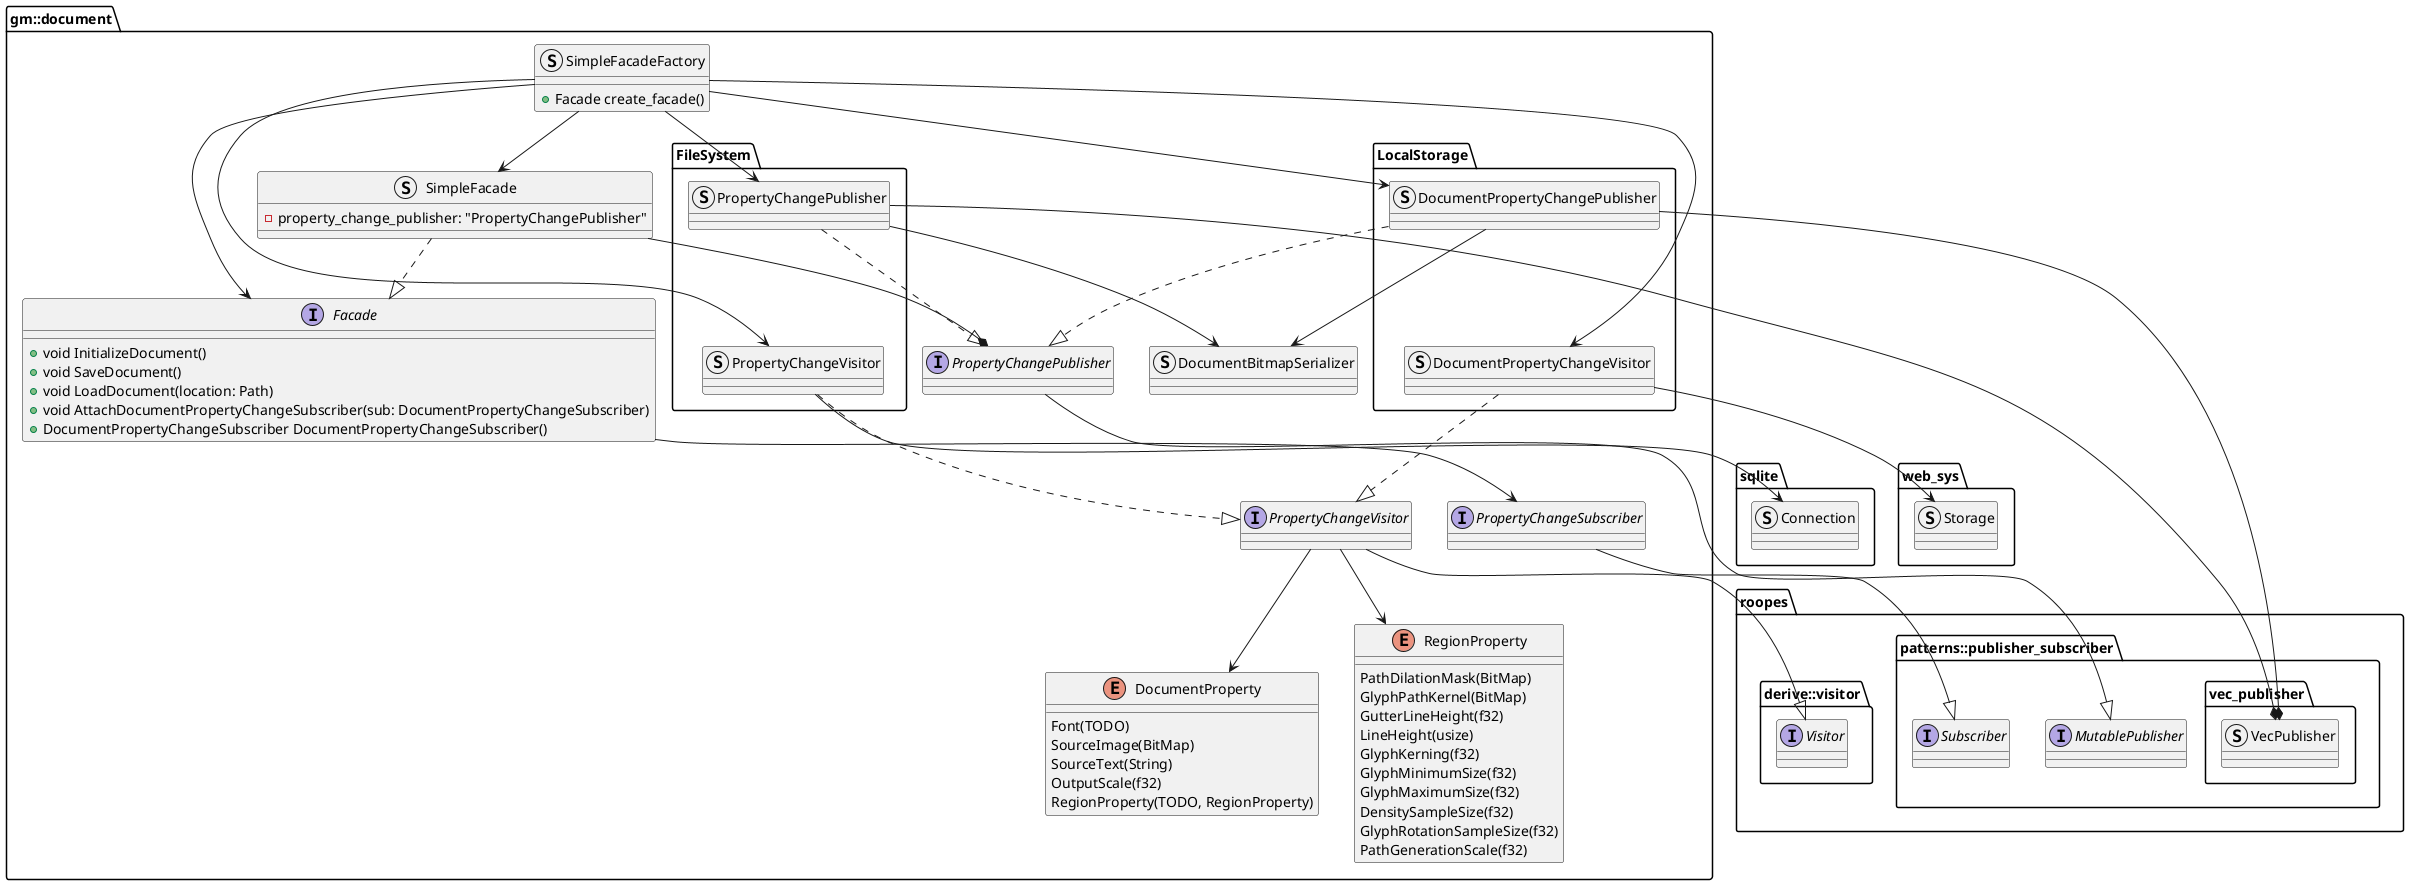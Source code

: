 @startuml
skinparam componentStyle uml1

package "gm::document" as doc {
    interface "Facade" as docf{
        + void InitializeDocument()
        + void SaveDocument()
        + void LoadDocument(location: Path)
        + void AttachDocumentPropertyChangeSubscriber(sub: DocumentPropertyChangeSubscriber)
        + DocumentPropertyChangeSubscriber DocumentPropertyChangeSubscriber()
    }

    enum "DocumentProperty" as docp {
        Font(TODO)
        SourceImage(BitMap)
        SourceText(String)
        OutputScale(f32)
        RegionProperty(TODO, RegionProperty)
    }

    enum "RegionProperty" as docrp {
        PathDilationMask(BitMap)
        GlyphPathKernel(BitMap)
        GutterLineHeight(f32)
        LineHeight(usize)
        GlyphKerning(f32)
        GlyphMinimumSize(f32)
        GlyphMaximumSize(f32)
        DensitySampleSize(f32)
        GlyphRotationSampleSize(f32)
        PathGenerationScale(f32)
    }

    interface "PropertyChangePublisher" as docpcp
    interface "PropertyChangeSubscriber" as docpcs
    interface "PropertyChangeVisitor" as docpcv

    struct "SimpleFacadeFactory" as docsff {
        + Facade create_facade()
    }
    struct "SimpleFacade" as docsf {
        - property_change_publisher: "PropertyChangePublisher"
    }
    struct "DocumentBitmapSerializer" as docbmpser

    package "FileSystem" as docfs {
        struct "PropertyChangeVisitor" as docfspcv
        struct "PropertyChangePublisher" as docfspcp
    }

    package "LocalStorage" as docls {
        struct "DocumentPropertyChangeVisitor" as doclspcv
        struct "DocumentPropertyChangePublisher" as doclspcp
    }
}

package "roopes" {
    package "patterns::publisher_subscriber" as rps {
        interface "MutablePublisher" as rmp
        interface "Subscriber" as rs

        package "vec_publisher" {
            struct "VecPublisher" as rvp
        }
    }

    package "derive::visitor" as rvmod{
        interface "Visitor" as rv
    }
}

package "web_sys" as ws { 
    struct "Storage" as wss
}

package "sqlite" as sql {
    struct "Connection" as sqlc
}

docf --> docpcs

docsf ..|> docf
docsf --* docpcp

docsff --> docsf
docsff --> docf

docpcs --|> rs

docfspcp --> docbmpser

docfspcp ..|> docpcp
docfspcv ..|> docpcv
docfspcv --> sqlc
docfspcp --* rvp
docfspcp -d[hidden]- docfspcv

doclspcv --> wss
doclspcv ..|> docpcv
doclspcp --> docbmpser
doclspcp ..|> docpcp
doclspcp --* rvp
doclspcp -d[hidden]- doclspcv

docpcp --|> rmp

docpcv --|> rv
docpcv --> docp
docpcv --> docrp

docsff --> doclspcp
docsff --> doclspcv
docsff --> docfspcp
docsff --> docfspcv

@enduml